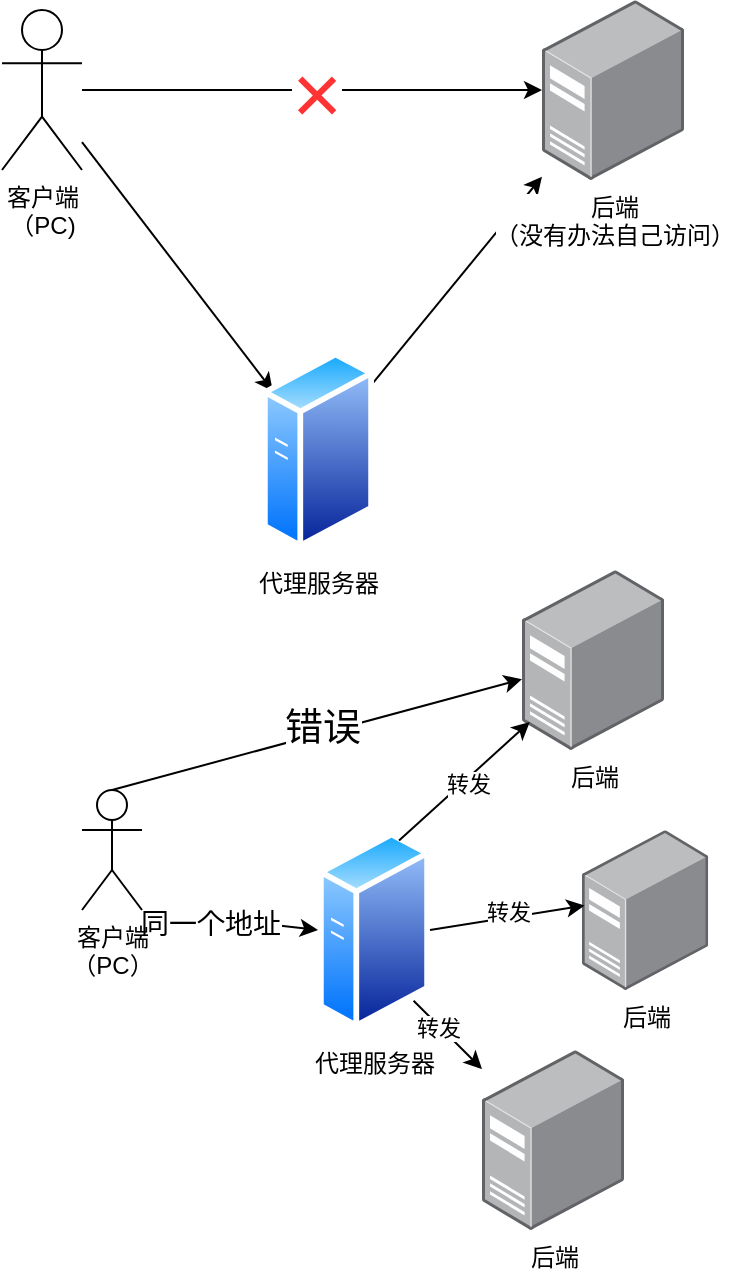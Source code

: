 <mxfile version="24.4.4" type="github">
  <diagram name="第 1 页" id="WrkQQ6cOKuZSBYo-3zDo">
    <mxGraphModel dx="1450" dy="768" grid="1" gridSize="10" guides="1" tooltips="1" connect="1" arrows="1" fold="1" page="1" pageScale="1" pageWidth="827" pageHeight="1169" math="0" shadow="0">
      <root>
        <mxCell id="0" />
        <mxCell id="1" parent="0" />
        <mxCell id="3bktj8O0OIjGXOeszSDL-7" style="edgeStyle=orthogonalEdgeStyle;rounded=0;orthogonalLoop=1;jettySize=auto;html=1;" edge="1" parent="1" source="3bktj8O0OIjGXOeszSDL-1" target="3bktj8O0OIjGXOeszSDL-5">
          <mxGeometry relative="1" as="geometry" />
        </mxCell>
        <mxCell id="3bktj8O0OIjGXOeszSDL-15" value="&lt;font style=&quot;font-size: 43px;&quot; color=&quot;#ff3333&quot;&gt;×&lt;/font&gt;" style="edgeLabel;html=1;align=center;verticalAlign=middle;resizable=0;points=[];fontSize=43;" vertex="1" connectable="0" parent="3bktj8O0OIjGXOeszSDL-7">
          <mxGeometry x="0.017" y="-2" relative="1" as="geometry">
            <mxPoint as="offset" />
          </mxGeometry>
        </mxCell>
        <mxCell id="3bktj8O0OIjGXOeszSDL-13" style="rounded=0;orthogonalLoop=1;jettySize=auto;html=1;" edge="1" parent="1" source="3bktj8O0OIjGXOeszSDL-1" target="3bktj8O0OIjGXOeszSDL-4">
          <mxGeometry relative="1" as="geometry" />
        </mxCell>
        <mxCell id="3bktj8O0OIjGXOeszSDL-1" value="客户端&lt;div&gt;&lt;span style=&quot;background-color: initial;&quot;&gt;（PC)&lt;/span&gt;&lt;br&gt;&lt;/div&gt;" style="shape=umlActor;verticalLabelPosition=bottom;verticalAlign=top;html=1;outlineConnect=0;" vertex="1" parent="1">
          <mxGeometry x="30" y="190" width="40" height="80" as="geometry" />
        </mxCell>
        <mxCell id="3bktj8O0OIjGXOeszSDL-14" style="rounded=0;orthogonalLoop=1;jettySize=auto;html=1;" edge="1" parent="1" source="3bktj8O0OIjGXOeszSDL-4" target="3bktj8O0OIjGXOeszSDL-5">
          <mxGeometry relative="1" as="geometry" />
        </mxCell>
        <mxCell id="3bktj8O0OIjGXOeszSDL-4" value="代理服务器" style="image;aspect=fixed;perimeter=ellipsePerimeter;html=1;align=center;shadow=0;dashed=0;spacingTop=3;image=img/lib/active_directory/generic_server.svg;" vertex="1" parent="1">
          <mxGeometry x="160" y="360" width="56" height="100" as="geometry" />
        </mxCell>
        <mxCell id="3bktj8O0OIjGXOeszSDL-5" value="后端&lt;div&gt;（没有办法自己访问）&lt;/div&gt;" style="image;points=[];aspect=fixed;html=1;align=center;shadow=0;dashed=0;image=img/lib/allied_telesis/computer_and_terminals/Server_Desktop.svg;" vertex="1" parent="1">
          <mxGeometry x="300" y="185" width="71" height="90" as="geometry" />
        </mxCell>
        <mxCell id="3bktj8O0OIjGXOeszSDL-22" style="rounded=0;orthogonalLoop=1;jettySize=auto;html=1;exitX=0.5;exitY=0;exitDx=0;exitDy=0;exitPerimeter=0;" edge="1" parent="1" source="3bktj8O0OIjGXOeszSDL-17" target="3bktj8O0OIjGXOeszSDL-20">
          <mxGeometry relative="1" as="geometry" />
        </mxCell>
        <mxCell id="3bktj8O0OIjGXOeszSDL-23" value="&lt;font style=&quot;font-size: 19px;&quot;&gt;错误&lt;/font&gt;" style="edgeLabel;html=1;align=center;verticalAlign=middle;resizable=0;points=[];" vertex="1" connectable="0" parent="3bktj8O0OIjGXOeszSDL-22">
          <mxGeometry x="0.032" y="3" relative="1" as="geometry">
            <mxPoint as="offset" />
          </mxGeometry>
        </mxCell>
        <mxCell id="3bktj8O0OIjGXOeszSDL-24" style="rounded=0;orthogonalLoop=1;jettySize=auto;html=1;exitX=1;exitY=1;exitDx=0;exitDy=0;exitPerimeter=0;entryX=0;entryY=0.5;entryDx=0;entryDy=0;" edge="1" parent="1" source="3bktj8O0OIjGXOeszSDL-17" target="3bktj8O0OIjGXOeszSDL-21">
          <mxGeometry relative="1" as="geometry" />
        </mxCell>
        <mxCell id="3bktj8O0OIjGXOeszSDL-29" value="同一个地址" style="edgeLabel;html=1;align=center;verticalAlign=middle;resizable=0;points=[];fontSize=14;" vertex="1" connectable="0" parent="3bktj8O0OIjGXOeszSDL-24">
          <mxGeometry x="-0.216" y="-3" relative="1" as="geometry">
            <mxPoint as="offset" />
          </mxGeometry>
        </mxCell>
        <mxCell id="3bktj8O0OIjGXOeszSDL-17" value="客户端&lt;div&gt;（PC）&lt;/div&gt;&lt;div&gt;&lt;br&gt;&lt;/div&gt;" style="shape=umlActor;verticalLabelPosition=bottom;verticalAlign=top;html=1;outlineConnect=0;" vertex="1" parent="1">
          <mxGeometry x="70" y="580" width="30" height="60" as="geometry" />
        </mxCell>
        <mxCell id="3bktj8O0OIjGXOeszSDL-18" value="后端" style="image;points=[];aspect=fixed;html=1;align=center;shadow=0;dashed=0;image=img/lib/allied_telesis/computer_and_terminals/Server_Desktop.svg;" vertex="1" parent="1">
          <mxGeometry x="270" y="710" width="71" height="90" as="geometry" />
        </mxCell>
        <mxCell id="3bktj8O0OIjGXOeszSDL-19" value="后端" style="image;points=[];aspect=fixed;html=1;align=center;shadow=0;dashed=0;image=img/lib/allied_telesis/computer_and_terminals/Server_Desktop.svg;" vertex="1" parent="1">
          <mxGeometry x="320" y="600" width="63.11" height="80" as="geometry" />
        </mxCell>
        <mxCell id="3bktj8O0OIjGXOeszSDL-20" value="后端" style="image;points=[];aspect=fixed;html=1;align=center;shadow=0;dashed=0;image=img/lib/allied_telesis/computer_and_terminals/Server_Desktop.svg;" vertex="1" parent="1">
          <mxGeometry x="290" y="470" width="71" height="90" as="geometry" />
        </mxCell>
        <mxCell id="3bktj8O0OIjGXOeszSDL-27" style="rounded=0;orthogonalLoop=1;jettySize=auto;html=1;exitX=1;exitY=1;exitDx=0;exitDy=0;" edge="1" parent="1" source="3bktj8O0OIjGXOeszSDL-21" target="3bktj8O0OIjGXOeszSDL-18">
          <mxGeometry relative="1" as="geometry" />
        </mxCell>
        <mxCell id="3bktj8O0OIjGXOeszSDL-32" value="转发" style="edgeLabel;html=1;align=center;verticalAlign=middle;resizable=0;points=[];" vertex="1" connectable="0" parent="3bktj8O0OIjGXOeszSDL-27">
          <mxGeometry x="-0.245" y="-1" relative="1" as="geometry">
            <mxPoint as="offset" />
          </mxGeometry>
        </mxCell>
        <mxCell id="3bktj8O0OIjGXOeszSDL-21" value="代理服务器" style="image;aspect=fixed;perimeter=ellipsePerimeter;html=1;align=center;shadow=0;dashed=0;spacingTop=3;image=img/lib/active_directory/generic_server.svg;" vertex="1" parent="1">
          <mxGeometry x="188" y="600" width="56" height="100" as="geometry" />
        </mxCell>
        <mxCell id="3bktj8O0OIjGXOeszSDL-25" style="rounded=0;orthogonalLoop=1;jettySize=auto;html=1;exitX=0.75;exitY=0;exitDx=0;exitDy=0;entryX=0.055;entryY=0.844;entryDx=0;entryDy=0;entryPerimeter=0;" edge="1" parent="1" source="3bktj8O0OIjGXOeszSDL-21" target="3bktj8O0OIjGXOeszSDL-20">
          <mxGeometry relative="1" as="geometry" />
        </mxCell>
        <mxCell id="3bktj8O0OIjGXOeszSDL-30" value="转发" style="edgeLabel;html=1;align=center;verticalAlign=middle;resizable=0;points=[];" vertex="1" connectable="0" parent="3bktj8O0OIjGXOeszSDL-25">
          <mxGeometry x="0.013" y="-2" relative="1" as="geometry">
            <mxPoint as="offset" />
          </mxGeometry>
        </mxCell>
        <mxCell id="3bktj8O0OIjGXOeszSDL-26" style="rounded=0;orthogonalLoop=1;jettySize=auto;html=1;exitX=1;exitY=0.5;exitDx=0;exitDy=0;entryX=0.02;entryY=0.472;entryDx=0;entryDy=0;entryPerimeter=0;" edge="1" parent="1" source="3bktj8O0OIjGXOeszSDL-21" target="3bktj8O0OIjGXOeszSDL-19">
          <mxGeometry relative="1" as="geometry" />
        </mxCell>
        <mxCell id="3bktj8O0OIjGXOeszSDL-31" value="转发" style="edgeLabel;html=1;align=center;verticalAlign=middle;resizable=0;points=[];" vertex="1" connectable="0" parent="3bktj8O0OIjGXOeszSDL-26">
          <mxGeometry x="0.022" y="3" relative="1" as="geometry">
            <mxPoint as="offset" />
          </mxGeometry>
        </mxCell>
      </root>
    </mxGraphModel>
  </diagram>
</mxfile>
